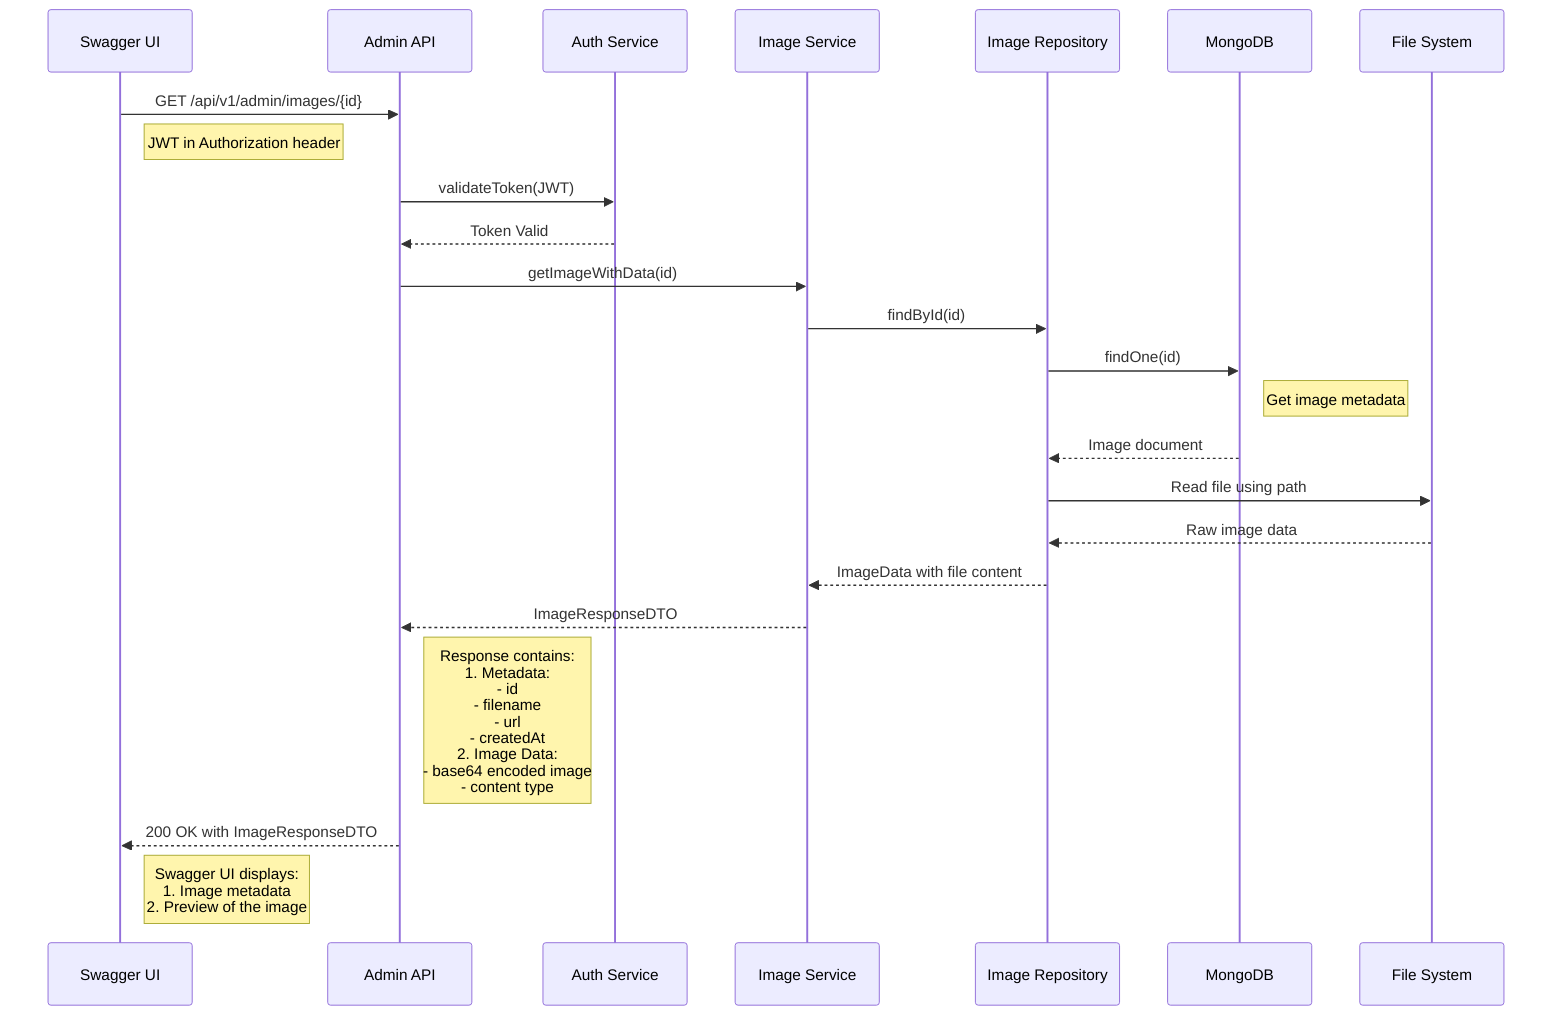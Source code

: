 sequenceDiagram
    participant SW as Swagger UI
    participant AA as Admin API
    participant AS as Auth Service
    participant IS as Image Service
    participant IR as Image Repository
    participant DB as MongoDB
    participant FS as File System

    SW->>AA: GET /api/v1/admin/images/{id}
    Note right of SW: JWT in Authorization header
    AA->>AS: validateToken(JWT)
    AS-->>AA: Token Valid

    AA->>IS: getImageWithData(id)
    IS->>IR: findById(id)
    IR->>DB: findOne(id)
    Note right of DB: Get image metadata
    DB-->>IR: Image document

    IR->>FS: Read file using path
    FS-->>IR: Raw image data
    IR-->>IS: ImageData with file content

    IS-->>AA: ImageResponseDTO
    Note right of AA: Response contains:<br/>1. Metadata:<br/>- id<br/>- filename<br/>- url<br/>- createdAt<br/>2. Image Data:<br/>- base64 encoded image<br/>- content type
    AA-->>SW: 200 OK with ImageResponseDTO
    Note right of SW: Swagger UI displays:<br/>1. Image metadata<br/>2. Preview of the image